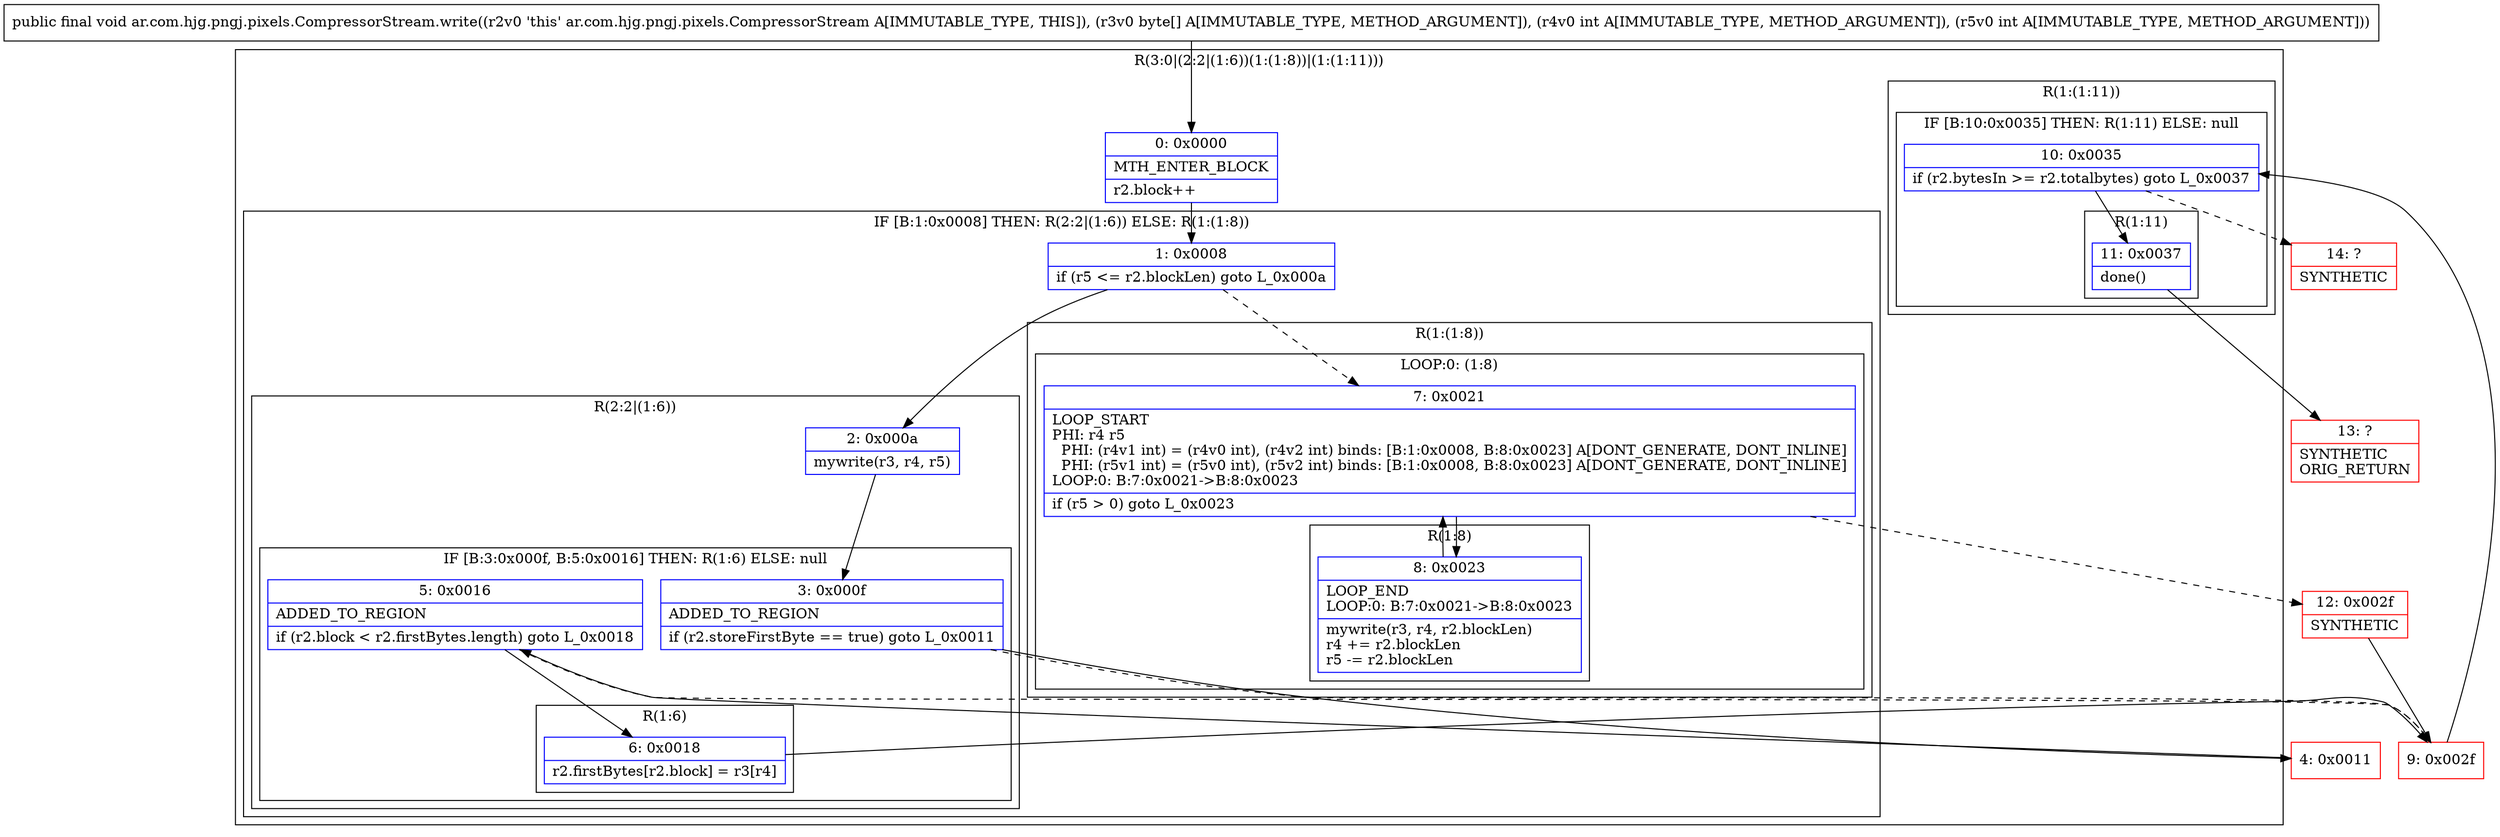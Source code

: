 digraph "CFG forar.com.hjg.pngj.pixels.CompressorStream.write([BII)V" {
subgraph cluster_Region_925910218 {
label = "R(3:0|(2:2|(1:6))(1:(1:8))|(1:(1:11)))";
node [shape=record,color=blue];
Node_0 [shape=record,label="{0\:\ 0x0000|MTH_ENTER_BLOCK\l|r2.block++\l}"];
subgraph cluster_IfRegion_141054986 {
label = "IF [B:1:0x0008] THEN: R(2:2|(1:6)) ELSE: R(1:(1:8))";
node [shape=record,color=blue];
Node_1 [shape=record,label="{1\:\ 0x0008|if (r5 \<= r2.blockLen) goto L_0x000a\l}"];
subgraph cluster_Region_1699024697 {
label = "R(2:2|(1:6))";
node [shape=record,color=blue];
Node_2 [shape=record,label="{2\:\ 0x000a|mywrite(r3, r4, r5)\l}"];
subgraph cluster_IfRegion_797792924 {
label = "IF [B:3:0x000f, B:5:0x0016] THEN: R(1:6) ELSE: null";
node [shape=record,color=blue];
Node_3 [shape=record,label="{3\:\ 0x000f|ADDED_TO_REGION\l|if (r2.storeFirstByte == true) goto L_0x0011\l}"];
Node_5 [shape=record,label="{5\:\ 0x0016|ADDED_TO_REGION\l|if (r2.block \< r2.firstBytes.length) goto L_0x0018\l}"];
subgraph cluster_Region_439246259 {
label = "R(1:6)";
node [shape=record,color=blue];
Node_6 [shape=record,label="{6\:\ 0x0018|r2.firstBytes[r2.block] = r3[r4]\l}"];
}
}
}
subgraph cluster_Region_1353483000 {
label = "R(1:(1:8))";
node [shape=record,color=blue];
subgraph cluster_LoopRegion_501048083 {
label = "LOOP:0: (1:8)";
node [shape=record,color=blue];
Node_7 [shape=record,label="{7\:\ 0x0021|LOOP_START\lPHI: r4 r5 \l  PHI: (r4v1 int) = (r4v0 int), (r4v2 int) binds: [B:1:0x0008, B:8:0x0023] A[DONT_GENERATE, DONT_INLINE]\l  PHI: (r5v1 int) = (r5v0 int), (r5v2 int) binds: [B:1:0x0008, B:8:0x0023] A[DONT_GENERATE, DONT_INLINE]\lLOOP:0: B:7:0x0021\-\>B:8:0x0023\l|if (r5 \> 0) goto L_0x0023\l}"];
subgraph cluster_Region_1489081230 {
label = "R(1:8)";
node [shape=record,color=blue];
Node_8 [shape=record,label="{8\:\ 0x0023|LOOP_END\lLOOP:0: B:7:0x0021\-\>B:8:0x0023\l|mywrite(r3, r4, r2.blockLen)\lr4 += r2.blockLen\lr5 \-= r2.blockLen\l}"];
}
}
}
}
subgraph cluster_Region_820678368 {
label = "R(1:(1:11))";
node [shape=record,color=blue];
subgraph cluster_IfRegion_82145607 {
label = "IF [B:10:0x0035] THEN: R(1:11) ELSE: null";
node [shape=record,color=blue];
Node_10 [shape=record,label="{10\:\ 0x0035|if (r2.bytesIn \>= r2.totalbytes) goto L_0x0037\l}"];
subgraph cluster_Region_1918263091 {
label = "R(1:11)";
node [shape=record,color=blue];
Node_11 [shape=record,label="{11\:\ 0x0037|done()\l}"];
}
}
}
}
Node_4 [shape=record,color=red,label="{4\:\ 0x0011}"];
Node_9 [shape=record,color=red,label="{9\:\ 0x002f}"];
Node_12 [shape=record,color=red,label="{12\:\ 0x002f|SYNTHETIC\l}"];
Node_13 [shape=record,color=red,label="{13\:\ ?|SYNTHETIC\lORIG_RETURN\l}"];
Node_14 [shape=record,color=red,label="{14\:\ ?|SYNTHETIC\l}"];
MethodNode[shape=record,label="{public final void ar.com.hjg.pngj.pixels.CompressorStream.write((r2v0 'this' ar.com.hjg.pngj.pixels.CompressorStream A[IMMUTABLE_TYPE, THIS]), (r3v0 byte[] A[IMMUTABLE_TYPE, METHOD_ARGUMENT]), (r4v0 int A[IMMUTABLE_TYPE, METHOD_ARGUMENT]), (r5v0 int A[IMMUTABLE_TYPE, METHOD_ARGUMENT])) }"];
MethodNode -> Node_0;
Node_0 -> Node_1;
Node_1 -> Node_2;
Node_1 -> Node_7[style=dashed];
Node_2 -> Node_3;
Node_3 -> Node_4;
Node_3 -> Node_9[style=dashed];
Node_5 -> Node_6;
Node_5 -> Node_9[style=dashed];
Node_6 -> Node_9;
Node_7 -> Node_8;
Node_7 -> Node_12[style=dashed];
Node_8 -> Node_7;
Node_10 -> Node_11;
Node_10 -> Node_14[style=dashed];
Node_11 -> Node_13;
Node_4 -> Node_5;
Node_9 -> Node_10;
Node_12 -> Node_9;
}

